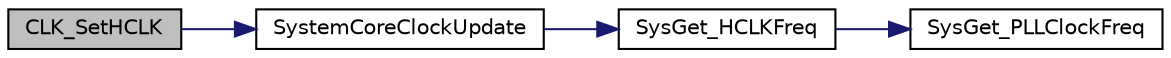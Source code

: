 digraph "CLK_SetHCLK"
{
 // LATEX_PDF_SIZE
  edge [fontname="Helvetica",fontsize="10",labelfontname="Helvetica",labelfontsize="10"];
  node [fontname="Helvetica",fontsize="10",shape=record];
  rankdir="LR";
  Node1 [label="CLK_SetHCLK",height=0.2,width=0.4,color="black", fillcolor="grey75", style="filled", fontcolor="black",tooltip="This function set HCLK clock source and HCLK clock divider."];
  Node1 -> Node2 [color="midnightblue",fontsize="10",style="solid",fontname="Helvetica"];
  Node2 [label="SystemCoreClockUpdate",height=0.2,width=0.4,color="black", fillcolor="white", style="filled",URL="$d9/d5c/system___nano103_8c.html#ae0c36a9591fe6e9c45ecb21a794f0f0f",tooltip="Updates the SystemCoreClock with current core Clock retrieved from CPU registers."];
  Node2 -> Node3 [color="midnightblue",fontsize="10",style="solid",fontname="Helvetica"];
  Node3 [label="SysGet_HCLKFreq",height=0.2,width=0.4,color="black", fillcolor="white", style="filled",URL="$d9/d5c/system___nano103_8c.html#aca6d5b465c5468d7dc1f3675e834c1b9",tooltip="Get current HCLK clock frequency."];
  Node3 -> Node4 [color="midnightblue",fontsize="10",style="solid",fontname="Helvetica"];
  Node4 [label="SysGet_PLLClockFreq",height=0.2,width=0.4,color="black", fillcolor="white", style="filled",URL="$de/d27/group___n_a_n_o103___u_a_r_t___e_x_p_o_r_t_e_d___f_u_n_c_t_i_o_n_s.html#gad0eab36ae6ce25e23219dc6a1e8fa73a",tooltip="Calculate current PLL clock frequency."];
}
